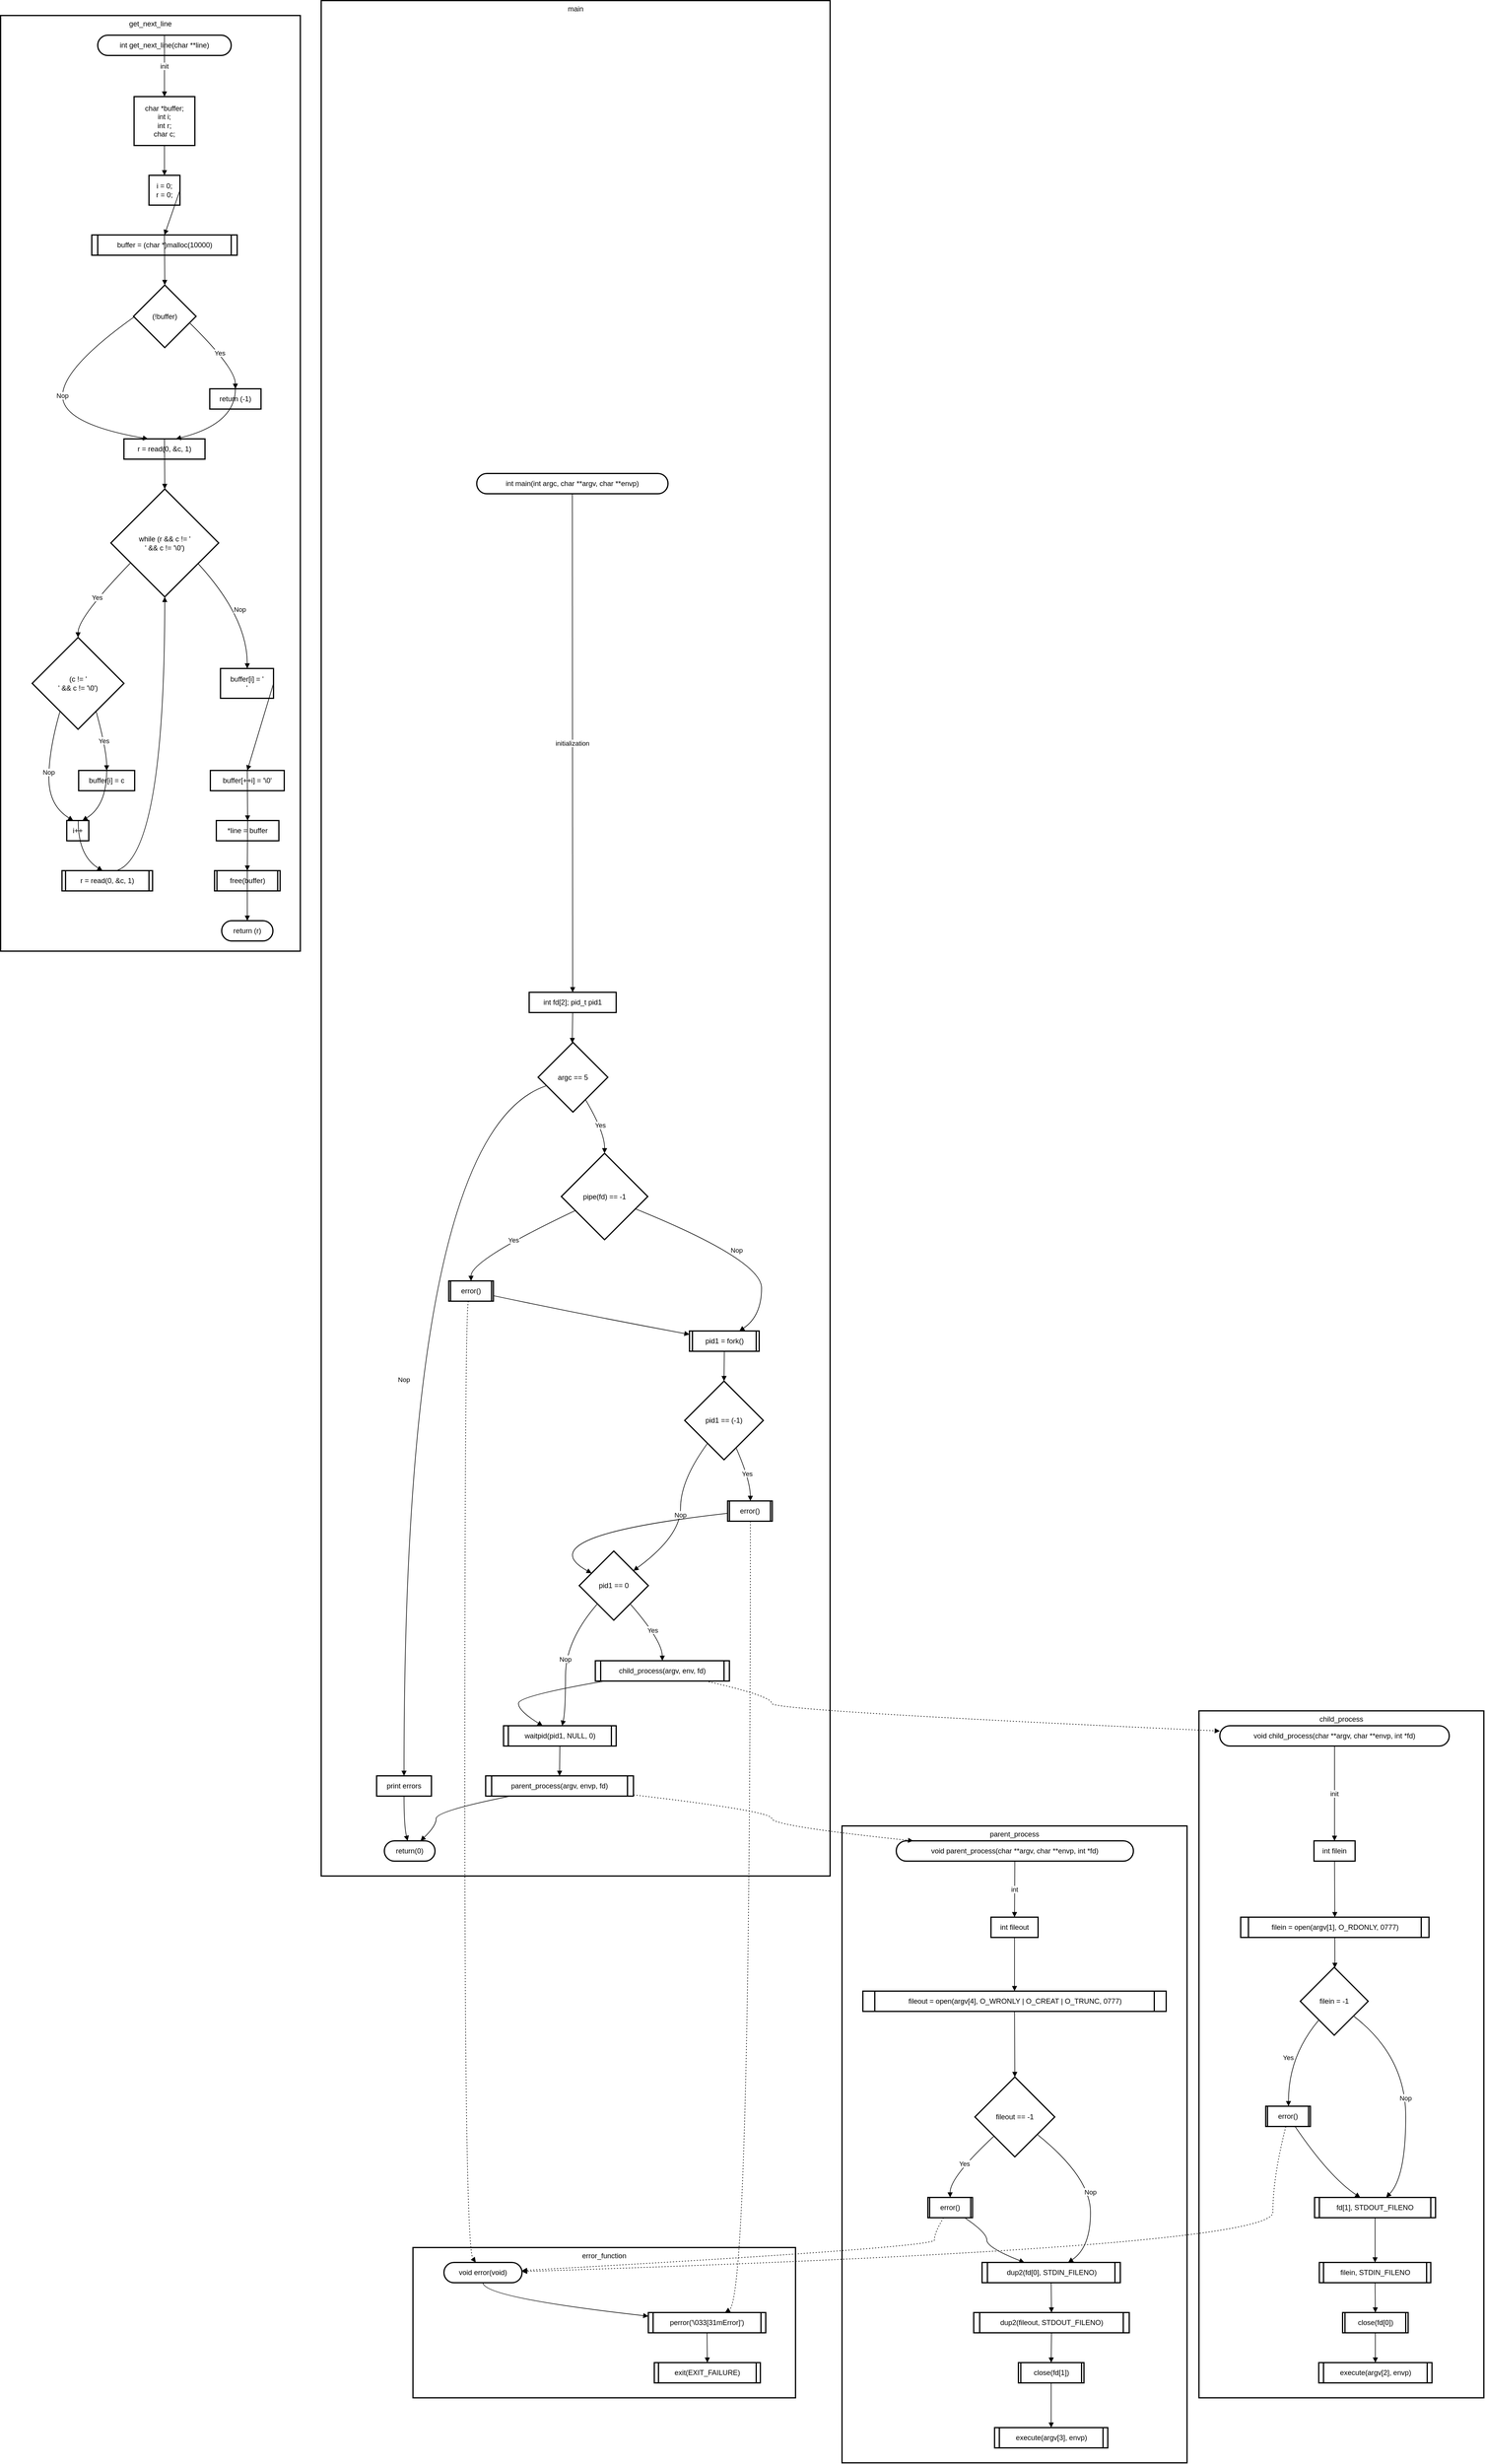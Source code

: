 <mxfile version="24.7.7">
  <diagram name="Page-1" id="MnnbJzC99VfVC-d_7Zjz">
    <mxGraphModel dx="1434" dy="821" grid="1" gridSize="10" guides="1" tooltips="1" connect="1" arrows="1" fold="1" page="1" pageScale="1" pageWidth="850" pageHeight="1100" math="0" shadow="0">
      <root>
        <mxCell id="0" />
        <mxCell id="1" parent="0" />
        <mxCell id="8s8A0t_gMjNDBj8MWsyB-1" value="get_next_line" style="whiteSpace=wrap;strokeWidth=2;verticalAlign=top;" vertex="1" parent="1">
          <mxGeometry x="20" y="45" width="503" height="1569" as="geometry" />
        </mxCell>
        <mxCell id="8s8A0t_gMjNDBj8MWsyB-2" value="int get_next_line(char **line)" style="rounded=1;whiteSpace=wrap;arcSize=50;strokeWidth=2;" vertex="1" parent="8s8A0t_gMjNDBj8MWsyB-1">
          <mxGeometry x="163" y="33" width="224" height="34" as="geometry" />
        </mxCell>
        <mxCell id="8s8A0t_gMjNDBj8MWsyB-3" value="char *buffer;&#xa;int&#x9;i;&#xa;int&#x9;r;&#xa;char c;" style="whiteSpace=wrap;strokeWidth=2;" vertex="1" parent="8s8A0t_gMjNDBj8MWsyB-1">
          <mxGeometry x="224" y="136" width="102" height="82" as="geometry" />
        </mxCell>
        <mxCell id="8s8A0t_gMjNDBj8MWsyB-4" value="i = 0;&#xa;r = 0;" style="whiteSpace=wrap;strokeWidth=2;" vertex="1" parent="8s8A0t_gMjNDBj8MWsyB-1">
          <mxGeometry x="249" y="268" width="52" height="50" as="geometry" />
        </mxCell>
        <mxCell id="8s8A0t_gMjNDBj8MWsyB-5" value="buffer = (char *)malloc(10000)" style="strokeWidth=2;shape=process;whiteSpace=wrap;size=0.04;" vertex="1" parent="8s8A0t_gMjNDBj8MWsyB-1">
          <mxGeometry x="153" y="368" width="244" height="34" as="geometry" />
        </mxCell>
        <mxCell id="8s8A0t_gMjNDBj8MWsyB-6" value="(!buffer)" style="rhombus;strokeWidth=2;whiteSpace=wrap;" vertex="1" parent="8s8A0t_gMjNDBj8MWsyB-1">
          <mxGeometry x="223" y="452" width="105" height="105" as="geometry" />
        </mxCell>
        <mxCell id="8s8A0t_gMjNDBj8MWsyB-7" value="return (-1)" style="whiteSpace=wrap;strokeWidth=2;" vertex="1" parent="8s8A0t_gMjNDBj8MWsyB-1">
          <mxGeometry x="351" y="626" width="86" height="34" as="geometry" />
        </mxCell>
        <mxCell id="8s8A0t_gMjNDBj8MWsyB-8" value="r = read(0, &amp;c, 1)" style="whiteSpace=wrap;strokeWidth=2;" vertex="1" parent="8s8A0t_gMjNDBj8MWsyB-1">
          <mxGeometry x="207" y="710" width="136" height="34" as="geometry" />
        </mxCell>
        <mxCell id="8s8A0t_gMjNDBj8MWsyB-9" value="while (r &amp;&amp; c != &#39;&#xa;&#39; &amp;&amp; c != &#39;\0&#39;)" style="rhombus;strokeWidth=2;whiteSpace=wrap;" vertex="1" parent="8s8A0t_gMjNDBj8MWsyB-1">
          <mxGeometry x="185" y="794" width="181" height="181" as="geometry" />
        </mxCell>
        <mxCell id="8s8A0t_gMjNDBj8MWsyB-10" value="(c != &#39;&#xa;&#39; &amp;&amp; c != &#39;\0&#39;)" style="rhombus;strokeWidth=2;whiteSpace=wrap;" vertex="1" parent="8s8A0t_gMjNDBj8MWsyB-1">
          <mxGeometry x="53" y="1043" width="154" height="154" as="geometry" />
        </mxCell>
        <mxCell id="8s8A0t_gMjNDBj8MWsyB-11" value="buffer[i] = c" style="whiteSpace=wrap;strokeWidth=2;" vertex="1" parent="8s8A0t_gMjNDBj8MWsyB-1">
          <mxGeometry x="131" y="1266" width="94" height="34" as="geometry" />
        </mxCell>
        <mxCell id="8s8A0t_gMjNDBj8MWsyB-12" value="i++" style="whiteSpace=wrap;strokeWidth=2;" vertex="1" parent="8s8A0t_gMjNDBj8MWsyB-1">
          <mxGeometry x="111" y="1350" width="37" height="34" as="geometry" />
        </mxCell>
        <mxCell id="8s8A0t_gMjNDBj8MWsyB-13" value="r = read(0, &amp;c, 1)" style="strokeWidth=2;shape=process;whiteSpace=wrap;size=0.04;" vertex="1" parent="8s8A0t_gMjNDBj8MWsyB-1">
          <mxGeometry x="103" y="1434" width="152" height="34" as="geometry" />
        </mxCell>
        <mxCell id="8s8A0t_gMjNDBj8MWsyB-14" value="buffer[i] = &#39;&#xa;&#39;" style="whiteSpace=wrap;strokeWidth=2;" vertex="1" parent="8s8A0t_gMjNDBj8MWsyB-1">
          <mxGeometry x="369" y="1095" width="89" height="50" as="geometry" />
        </mxCell>
        <mxCell id="8s8A0t_gMjNDBj8MWsyB-15" value="buffer[++i] = &#39;\0&#39;" style="whiteSpace=wrap;strokeWidth=2;" vertex="1" parent="8s8A0t_gMjNDBj8MWsyB-1">
          <mxGeometry x="352" y="1266" width="124" height="34" as="geometry" />
        </mxCell>
        <mxCell id="8s8A0t_gMjNDBj8MWsyB-16" value="*line = buffer" style="whiteSpace=wrap;strokeWidth=2;" vertex="1" parent="8s8A0t_gMjNDBj8MWsyB-1">
          <mxGeometry x="362" y="1350" width="105" height="34" as="geometry" />
        </mxCell>
        <mxCell id="8s8A0t_gMjNDBj8MWsyB-17" value="free(buffer)" style="strokeWidth=2;shape=process;whiteSpace=wrap;size=0.04;" vertex="1" parent="8s8A0t_gMjNDBj8MWsyB-1">
          <mxGeometry x="359" y="1434" width="110" height="34" as="geometry" />
        </mxCell>
        <mxCell id="8s8A0t_gMjNDBj8MWsyB-18" value="return (r)" style="rounded=1;whiteSpace=wrap;arcSize=50;strokeWidth=2;" vertex="1" parent="8s8A0t_gMjNDBj8MWsyB-1">
          <mxGeometry x="371" y="1518" width="86" height="34" as="geometry" />
        </mxCell>
        <mxCell id="8s8A0t_gMjNDBj8MWsyB-19" value="init" style="curved=1;startArrow=none;endArrow=block;exitX=0.5;exitY=0.26;entryX=0.5;entryY=-0.3;rounded=0;" edge="1" parent="8s8A0t_gMjNDBj8MWsyB-1" source="8s8A0t_gMjNDBj8MWsyB-2" target="8s8A0t_gMjNDBj8MWsyB-3">
          <mxGeometry relative="1" as="geometry">
            <Array as="points" />
          </mxGeometry>
        </mxCell>
        <mxCell id="8s8A0t_gMjNDBj8MWsyB-20" value="" style="curved=1;startArrow=none;endArrow=block;exitX=0.5;exitY=0.7;entryX=0.5;entryY=-0.5;rounded=0;" edge="1" parent="8s8A0t_gMjNDBj8MWsyB-1" source="8s8A0t_gMjNDBj8MWsyB-3" target="8s8A0t_gMjNDBj8MWsyB-4">
          <mxGeometry relative="1" as="geometry">
            <Array as="points" />
          </mxGeometry>
        </mxCell>
        <mxCell id="8s8A0t_gMjNDBj8MWsyB-21" value="" style="curved=1;startArrow=none;endArrow=block;exitX=0.5;exitY=0.5;entryX=0.5;entryY=-0.74;rounded=0;" edge="1" parent="8s8A0t_gMjNDBj8MWsyB-1" source="8s8A0t_gMjNDBj8MWsyB-4" target="8s8A0t_gMjNDBj8MWsyB-5">
          <mxGeometry relative="1" as="geometry">
            <Array as="points" />
          </mxGeometry>
        </mxCell>
        <mxCell id="8s8A0t_gMjNDBj8MWsyB-22" value="" style="curved=1;startArrow=none;endArrow=block;exitX=0.5;exitY=0.26;entryX=0.5;entryY=-0.24;rounded=0;" edge="1" parent="8s8A0t_gMjNDBj8MWsyB-1" source="8s8A0t_gMjNDBj8MWsyB-5" target="8s8A0t_gMjNDBj8MWsyB-6">
          <mxGeometry relative="1" as="geometry">
            <Array as="points" />
          </mxGeometry>
        </mxCell>
        <mxCell id="8s8A0t_gMjNDBj8MWsyB-23" value="Yes" style="curved=1;startArrow=none;endArrow=block;exitX=1;exitY=0.63;entryX=0.5;entryY=-0.74;rounded=0;" edge="1" parent="8s8A0t_gMjNDBj8MWsyB-1" source="8s8A0t_gMjNDBj8MWsyB-6" target="8s8A0t_gMjNDBj8MWsyB-7">
          <mxGeometry relative="1" as="geometry">
            <Array as="points">
              <mxPoint x="394" y="591" />
            </Array>
          </mxGeometry>
        </mxCell>
        <mxCell id="8s8A0t_gMjNDBj8MWsyB-24" value="Nop" style="curved=1;startArrow=none;endArrow=block;exitX=0;exitY=0.51;entryX=0;entryY=-0.73;rounded=0;" edge="1" parent="8s8A0t_gMjNDBj8MWsyB-1" source="8s8A0t_gMjNDBj8MWsyB-6" target="8s8A0t_gMjNDBj8MWsyB-8">
          <mxGeometry relative="1" as="geometry">
            <Array as="points">
              <mxPoint x="104" y="591" />
              <mxPoint x="104" y="685" />
            </Array>
          </mxGeometry>
        </mxCell>
        <mxCell id="8s8A0t_gMjNDBj8MWsyB-25" value="" style="curved=1;startArrow=none;endArrow=block;exitX=0.5;exitY=0.26;entryX=0.85;entryY=-0.74;rounded=0;" edge="1" parent="8s8A0t_gMjNDBj8MWsyB-1" source="8s8A0t_gMjNDBj8MWsyB-7" target="8s8A0t_gMjNDBj8MWsyB-8">
          <mxGeometry relative="1" as="geometry">
            <Array as="points">
              <mxPoint x="394" y="685" />
            </Array>
          </mxGeometry>
        </mxCell>
        <mxCell id="8s8A0t_gMjNDBj8MWsyB-26" value="" style="curved=1;startArrow=none;endArrow=block;exitX=0.5;exitY=0.26;entryX=0.5;entryY=-0.14;rounded=0;" edge="1" parent="8s8A0t_gMjNDBj8MWsyB-1" source="8s8A0t_gMjNDBj8MWsyB-8" target="8s8A0t_gMjNDBj8MWsyB-9">
          <mxGeometry relative="1" as="geometry">
            <Array as="points" />
          </mxGeometry>
        </mxCell>
        <mxCell id="8s8A0t_gMjNDBj8MWsyB-27" value="Yes" style="curved=1;startArrow=none;endArrow=block;exitX=0;exitY=0.79;entryX=0.5;entryY=-0.16;rounded=0;" edge="1" parent="8s8A0t_gMjNDBj8MWsyB-1" source="8s8A0t_gMjNDBj8MWsyB-9" target="8s8A0t_gMjNDBj8MWsyB-10">
          <mxGeometry relative="1" as="geometry">
            <Array as="points">
              <mxPoint x="130" y="1009" />
            </Array>
          </mxGeometry>
        </mxCell>
        <mxCell id="8s8A0t_gMjNDBj8MWsyB-28" value="Yes" style="curved=1;startArrow=none;endArrow=block;exitX=0.72;exitY=0.84;entryX=0.5;entryY=-0.73;rounded=0;" edge="1" parent="8s8A0t_gMjNDBj8MWsyB-1" source="8s8A0t_gMjNDBj8MWsyB-10" target="8s8A0t_gMjNDBj8MWsyB-11">
          <mxGeometry relative="1" as="geometry">
            <Array as="points">
              <mxPoint x="178" y="1232" />
            </Array>
          </mxGeometry>
        </mxCell>
        <mxCell id="8s8A0t_gMjNDBj8MWsyB-29" value="Nop" style="curved=1;startArrow=none;endArrow=block;exitX=0.28;exitY=0.84;entryX=0;entryY=-0.71;rounded=0;" edge="1" parent="8s8A0t_gMjNDBj8MWsyB-1" source="8s8A0t_gMjNDBj8MWsyB-10" target="8s8A0t_gMjNDBj8MWsyB-12">
          <mxGeometry relative="1" as="geometry">
            <Array as="points">
              <mxPoint x="81" y="1232" />
              <mxPoint x="81" y="1325" />
            </Array>
          </mxGeometry>
        </mxCell>
        <mxCell id="8s8A0t_gMjNDBj8MWsyB-30" value="" style="curved=1;startArrow=none;endArrow=block;exitX=0.5;exitY=0.27;entryX=1.01;entryY=-0.71;rounded=0;" edge="1" parent="8s8A0t_gMjNDBj8MWsyB-1" source="8s8A0t_gMjNDBj8MWsyB-11" target="8s8A0t_gMjNDBj8MWsyB-12">
          <mxGeometry relative="1" as="geometry">
            <Array as="points">
              <mxPoint x="178" y="1325" />
            </Array>
          </mxGeometry>
        </mxCell>
        <mxCell id="8s8A0t_gMjNDBj8MWsyB-31" value="" style="curved=1;startArrow=none;endArrow=block;exitX=0.51;exitY=0.27;entryX=0.37;entryY=-0.73;rounded=0;" edge="1" parent="8s8A0t_gMjNDBj8MWsyB-1" source="8s8A0t_gMjNDBj8MWsyB-12" target="8s8A0t_gMjNDBj8MWsyB-13">
          <mxGeometry relative="1" as="geometry">
            <Array as="points">
              <mxPoint x="130" y="1409" />
            </Array>
          </mxGeometry>
        </mxCell>
        <mxCell id="8s8A0t_gMjNDBj8MWsyB-32" value="" style="curved=1;startArrow=none;endArrow=block;exitX=0.75;exitY=-0.73;entryX=0.5;entryY=0.86;rounded=0;" edge="1" parent="8s8A0t_gMjNDBj8MWsyB-1" source="8s8A0t_gMjNDBj8MWsyB-13" target="8s8A0t_gMjNDBj8MWsyB-9">
          <mxGeometry relative="1" as="geometry">
            <Array as="points">
              <mxPoint x="275" y="1409" />
            </Array>
          </mxGeometry>
        </mxCell>
        <mxCell id="8s8A0t_gMjNDBj8MWsyB-33" value="Nop" style="curved=1;startArrow=none;endArrow=block;exitX=1;exitY=0.81;entryX=0.51;entryY=-0.5;rounded=0;" edge="1" parent="8s8A0t_gMjNDBj8MWsyB-1" source="8s8A0t_gMjNDBj8MWsyB-9" target="8s8A0t_gMjNDBj8MWsyB-14">
          <mxGeometry relative="1" as="geometry">
            <Array as="points">
              <mxPoint x="414" y="1009" />
            </Array>
          </mxGeometry>
        </mxCell>
        <mxCell id="8s8A0t_gMjNDBj8MWsyB-34" value="" style="curved=1;startArrow=none;endArrow=block;exitX=0.51;exitY=0.5;entryX=0.5;entryY=-0.73;rounded=0;" edge="1" parent="8s8A0t_gMjNDBj8MWsyB-1" source="8s8A0t_gMjNDBj8MWsyB-14" target="8s8A0t_gMjNDBj8MWsyB-15">
          <mxGeometry relative="1" as="geometry">
            <Array as="points" />
          </mxGeometry>
        </mxCell>
        <mxCell id="8s8A0t_gMjNDBj8MWsyB-35" value="" style="curved=1;startArrow=none;endArrow=block;exitX=0.5;exitY=0.27;entryX=0.5;entryY=-0.73;rounded=0;" edge="1" parent="8s8A0t_gMjNDBj8MWsyB-1" source="8s8A0t_gMjNDBj8MWsyB-15" target="8s8A0t_gMjNDBj8MWsyB-16">
          <mxGeometry relative="1" as="geometry">
            <Array as="points" />
          </mxGeometry>
        </mxCell>
        <mxCell id="8s8A0t_gMjNDBj8MWsyB-36" value="" style="curved=1;startArrow=none;endArrow=block;exitX=0.5;exitY=0.27;entryX=0.5;entryY=-0.73;rounded=0;" edge="1" parent="8s8A0t_gMjNDBj8MWsyB-1" source="8s8A0t_gMjNDBj8MWsyB-16" target="8s8A0t_gMjNDBj8MWsyB-17">
          <mxGeometry relative="1" as="geometry">
            <Array as="points" />
          </mxGeometry>
        </mxCell>
        <mxCell id="8s8A0t_gMjNDBj8MWsyB-37" value="" style="curved=1;startArrow=none;endArrow=block;exitX=0.5;exitY=0.27;entryX=0.5;entryY=-0.73;rounded=0;" edge="1" parent="8s8A0t_gMjNDBj8MWsyB-1" source="8s8A0t_gMjNDBj8MWsyB-17" target="8s8A0t_gMjNDBj8MWsyB-18">
          <mxGeometry relative="1" as="geometry">
            <Array as="points" />
          </mxGeometry>
        </mxCell>
        <mxCell id="8s8A0t_gMjNDBj8MWsyB-38" value="error_function" style="whiteSpace=wrap;strokeWidth=2;verticalAlign=top;" vertex="1" parent="1">
          <mxGeometry x="712" y="3788" width="642" height="252" as="geometry" />
        </mxCell>
        <mxCell id="8s8A0t_gMjNDBj8MWsyB-39" value="perror(&#39;\033[31mError]&#39;)" style="strokeWidth=2;shape=process;whiteSpace=wrap;size=0.04;" vertex="1" parent="1">
          <mxGeometry x="1107" y="3897" width="197" height="34" as="geometry" />
        </mxCell>
        <mxCell id="8s8A0t_gMjNDBj8MWsyB-40" value="void error(void)" style="rounded=1;whiteSpace=wrap;arcSize=50;strokeWidth=2;" vertex="1" parent="1">
          <mxGeometry x="764" y="3813" width="131" height="34" as="geometry" />
        </mxCell>
        <mxCell id="8s8A0t_gMjNDBj8MWsyB-41" value="exit(EXIT_FAILURE)" style="strokeWidth=2;shape=process;whiteSpace=wrap;size=0.04;" vertex="1" parent="1">
          <mxGeometry x="1117" y="3981" width="178" height="34" as="geometry" />
        </mxCell>
        <mxCell id="8s8A0t_gMjNDBj8MWsyB-42" value="parent_process" style="whiteSpace=wrap;strokeWidth=2;verticalAlign=top;" vertex="1" parent="1">
          <mxGeometry x="1432" y="3081" width="579" height="1068" as="geometry" />
        </mxCell>
        <mxCell id="8s8A0t_gMjNDBj8MWsyB-43" value="void parent_process(char **argv, char **envp, int *fd)" style="rounded=1;whiteSpace=wrap;arcSize=50;strokeWidth=2;" vertex="1" parent="1">
          <mxGeometry x="1523" y="3106" width="398" height="34" as="geometry" />
        </mxCell>
        <mxCell id="8s8A0t_gMjNDBj8MWsyB-44" value="int fileout" style="whiteSpace=wrap;strokeWidth=2;" vertex="1" parent="1">
          <mxGeometry x="1682" y="3234" width="79" height="34" as="geometry" />
        </mxCell>
        <mxCell id="8s8A0t_gMjNDBj8MWsyB-45" value="fileout = open(argv[4], O_WRONLY | O_CREAT | O_TRUNC, 0777)" style="strokeWidth=2;shape=process;whiteSpace=wrap;size=0.04;" vertex="1" parent="1">
          <mxGeometry x="1467" y="3358" width="509" height="34" as="geometry" />
        </mxCell>
        <mxCell id="8s8A0t_gMjNDBj8MWsyB-46" value="fileout == -1" style="rhombus;strokeWidth=2;whiteSpace=wrap;" vertex="1" parent="1">
          <mxGeometry x="1655" y="3502" width="134" height="134" as="geometry" />
        </mxCell>
        <mxCell id="8s8A0t_gMjNDBj8MWsyB-47" value="error()" style="strokeWidth=2;shape=process;whiteSpace=wrap;size=0.04;" vertex="1" parent="1">
          <mxGeometry x="1576" y="3704" width="75" height="34" as="geometry" />
        </mxCell>
        <mxCell id="8s8A0t_gMjNDBj8MWsyB-48" value="dup2(fd[0], STDIN_FILENO)" style="strokeWidth=2;shape=process;whiteSpace=wrap;size=0.04;" vertex="1" parent="1">
          <mxGeometry x="1667" y="3813" width="232" height="34" as="geometry" />
        </mxCell>
        <mxCell id="8s8A0t_gMjNDBj8MWsyB-49" value="dup2(fileout, STDOUT_FILENO)" style="strokeWidth=2;shape=process;whiteSpace=wrap;size=0.04;" vertex="1" parent="1">
          <mxGeometry x="1653" y="3897" width="261" height="34" as="geometry" />
        </mxCell>
        <mxCell id="8s8A0t_gMjNDBj8MWsyB-50" value="close(fd[1])" style="strokeWidth=2;shape=process;whiteSpace=wrap;size=0.04;" vertex="1" parent="1">
          <mxGeometry x="1728" y="3981" width="110" height="34" as="geometry" />
        </mxCell>
        <mxCell id="8s8A0t_gMjNDBj8MWsyB-51" value="execute(argv[3], envp)" style="strokeWidth=2;shape=process;whiteSpace=wrap;size=0.04;" vertex="1" parent="1">
          <mxGeometry x="1688" y="4090" width="190" height="34" as="geometry" />
        </mxCell>
        <mxCell id="8s8A0t_gMjNDBj8MWsyB-52" value="child_process" style="whiteSpace=wrap;strokeWidth=2;verticalAlign=top;" vertex="1" parent="1">
          <mxGeometry x="2031" y="2888" width="478" height="1152" as="geometry" />
        </mxCell>
        <mxCell id="8s8A0t_gMjNDBj8MWsyB-53" value="int filein" style="whiteSpace=wrap;strokeWidth=2;" vertex="1" parent="1">
          <mxGeometry x="2224" y="3106" width="69" height="34" as="geometry" />
        </mxCell>
        <mxCell id="8s8A0t_gMjNDBj8MWsyB-54" value="void child_process(char **argv, char **envp, int *fd)" style="rounded=1;whiteSpace=wrap;arcSize=50;strokeWidth=2;" vertex="1" parent="1">
          <mxGeometry x="2066" y="2913" width="385" height="34" as="geometry" />
        </mxCell>
        <mxCell id="8s8A0t_gMjNDBj8MWsyB-55" value="filein = open(argv[1], O_RDONLY, 0777)" style="strokeWidth=2;shape=process;whiteSpace=wrap;size=0.04;" vertex="1" parent="1">
          <mxGeometry x="2101" y="3234" width="316" height="34" as="geometry" />
        </mxCell>
        <mxCell id="8s8A0t_gMjNDBj8MWsyB-56" value="filein = -1" style="rhombus;strokeWidth=2;whiteSpace=wrap;" vertex="1" parent="1">
          <mxGeometry x="2201" y="3318" width="114" height="114" as="geometry" />
        </mxCell>
        <mxCell id="8s8A0t_gMjNDBj8MWsyB-57" value="error()" style="strokeWidth=2;shape=process;whiteSpace=wrap;size=0.04;" vertex="1" parent="1">
          <mxGeometry x="2143" y="3551" width="75" height="34" as="geometry" />
        </mxCell>
        <mxCell id="8s8A0t_gMjNDBj8MWsyB-58" value="fd[1], STDOUT_FILENO" style="strokeWidth=2;shape=process;whiteSpace=wrap;size=0.04;" vertex="1" parent="1">
          <mxGeometry x="2225" y="3704" width="203" height="34" as="geometry" />
        </mxCell>
        <mxCell id="8s8A0t_gMjNDBj8MWsyB-59" value="filein, STDIN_FILENO" style="strokeWidth=2;shape=process;whiteSpace=wrap;size=0.04;" vertex="1" parent="1">
          <mxGeometry x="2233" y="3813" width="187" height="34" as="geometry" />
        </mxCell>
        <mxCell id="8s8A0t_gMjNDBj8MWsyB-60" value="close(fd[0])" style="strokeWidth=2;shape=process;whiteSpace=wrap;size=0.04;" vertex="1" parent="1">
          <mxGeometry x="2272" y="3897" width="110" height="34" as="geometry" />
        </mxCell>
        <mxCell id="8s8A0t_gMjNDBj8MWsyB-61" value="execute(argv[2], envp)" style="strokeWidth=2;shape=process;whiteSpace=wrap;size=0.04;" vertex="1" parent="1">
          <mxGeometry x="2232" y="3981" width="190" height="34" as="geometry" />
        </mxCell>
        <mxCell id="8s8A0t_gMjNDBj8MWsyB-62" value="main" style="whiteSpace=wrap;strokeWidth=2;verticalAlign=top;" vertex="1" parent="1">
          <mxGeometry x="558" y="20" width="854" height="3145" as="geometry" />
        </mxCell>
        <mxCell id="8s8A0t_gMjNDBj8MWsyB-63" value="int fd[2]; pid_t pid1" style="whiteSpace=wrap;strokeWidth=2;" vertex="1" parent="1">
          <mxGeometry x="907" y="1683" width="146" height="34" as="geometry" />
        </mxCell>
        <mxCell id="8s8A0t_gMjNDBj8MWsyB-64" value="int main(int argc, char **argv, char **envp)" style="rounded=1;whiteSpace=wrap;arcSize=50;strokeWidth=2;" vertex="1" parent="1">
          <mxGeometry x="819" y="813" width="321" height="34" as="geometry" />
        </mxCell>
        <mxCell id="8s8A0t_gMjNDBj8MWsyB-65" value="argc == 5" style="rhombus;strokeWidth=2;whiteSpace=wrap;" vertex="1" parent="1">
          <mxGeometry x="922" y="1767" width="117" height="117" as="geometry" />
        </mxCell>
        <mxCell id="8s8A0t_gMjNDBj8MWsyB-66" value="pipe(fd) == -1" style="rhombus;strokeWidth=2;whiteSpace=wrap;" vertex="1" parent="1">
          <mxGeometry x="961" y="1953" width="145" height="145" as="geometry" />
        </mxCell>
        <mxCell id="8s8A0t_gMjNDBj8MWsyB-67" value="print errors" style="whiteSpace=wrap;strokeWidth=2;" vertex="1" parent="1">
          <mxGeometry x="651" y="2997" width="92" height="34" as="geometry" />
        </mxCell>
        <mxCell id="8s8A0t_gMjNDBj8MWsyB-68" value="error()" style="strokeWidth=2;shape=process;whiteSpace=wrap;size=0.04;" vertex="1" parent="1">
          <mxGeometry x="772" y="2167" width="75" height="34" as="geometry" />
        </mxCell>
        <mxCell id="8s8A0t_gMjNDBj8MWsyB-69" value="pid1 = fork()" style="strokeWidth=2;shape=process;whiteSpace=wrap;size=0.04;" vertex="1" parent="1">
          <mxGeometry x="1176" y="2251" width="117" height="34" as="geometry" />
        </mxCell>
        <mxCell id="8s8A0t_gMjNDBj8MWsyB-70" value="pid1 == (-1)" style="rhombus;strokeWidth=2;whiteSpace=wrap;" vertex="1" parent="1">
          <mxGeometry x="1168" y="2335" width="132" height="132" as="geometry" />
        </mxCell>
        <mxCell id="8s8A0t_gMjNDBj8MWsyB-71" value="error()" style="strokeWidth=2;shape=process;whiteSpace=wrap;size=0.04;" vertex="1" parent="1">
          <mxGeometry x="1240" y="2536" width="75" height="34" as="geometry" />
        </mxCell>
        <mxCell id="8s8A0t_gMjNDBj8MWsyB-72" value="pid1 == 0" style="rhombus;strokeWidth=2;whiteSpace=wrap;" vertex="1" parent="1">
          <mxGeometry x="991" y="2620" width="116" height="116" as="geometry" />
        </mxCell>
        <mxCell id="8s8A0t_gMjNDBj8MWsyB-73" value="child_process(argv, env, fd)" style="strokeWidth=2;shape=process;whiteSpace=wrap;size=0.04;" vertex="1" parent="1">
          <mxGeometry x="1018" y="2804" width="225" height="34" as="geometry" />
        </mxCell>
        <mxCell id="8s8A0t_gMjNDBj8MWsyB-74" value="waitpid(pid1, NULL, 0)" style="strokeWidth=2;shape=process;whiteSpace=wrap;size=0.04;" vertex="1" parent="1">
          <mxGeometry x="864" y="2913" width="189" height="34" as="geometry" />
        </mxCell>
        <mxCell id="8s8A0t_gMjNDBj8MWsyB-75" value="parent_process(argv, envp, fd)" style="strokeWidth=2;shape=process;whiteSpace=wrap;size=0.04;" vertex="1" parent="1">
          <mxGeometry x="834" y="2997" width="248" height="34" as="geometry" />
        </mxCell>
        <mxCell id="8s8A0t_gMjNDBj8MWsyB-76" value="return(0)" style="rounded=1;whiteSpace=wrap;arcSize=50;strokeWidth=2;" vertex="1" parent="1">
          <mxGeometry x="664" y="3106" width="85" height="34" as="geometry" />
        </mxCell>
        <mxCell id="8s8A0t_gMjNDBj8MWsyB-77" value="" style="curved=1;dashed=1;dashPattern=2 3;startArrow=none;endArrow=block;exitX=0.83;exitY=1.01;entryX=0;entryY=0.26;rounded=0;" edge="1" parent="1" source="8s8A0t_gMjNDBj8MWsyB-73" target="8s8A0t_gMjNDBj8MWsyB-54">
          <mxGeometry relative="1" as="geometry">
            <Array as="points">
              <mxPoint x="1314" y="2863" />
              <mxPoint x="1314" y="2888" />
            </Array>
          </mxGeometry>
        </mxCell>
        <mxCell id="8s8A0t_gMjNDBj8MWsyB-78" value="" style="curved=1;dashed=1;dashPattern=2 3;startArrow=none;endArrow=block;exitX=1;exitY=0.94;entryX=0.08;entryY=0.01;rounded=0;" edge="1" parent="1" source="8s8A0t_gMjNDBj8MWsyB-75" target="8s8A0t_gMjNDBj8MWsyB-43">
          <mxGeometry relative="1" as="geometry">
            <Array as="points">
              <mxPoint x="1314" y="3056" />
              <mxPoint x="1314" y="3081" />
            </Array>
          </mxGeometry>
        </mxCell>
        <mxCell id="8s8A0t_gMjNDBj8MWsyB-79" value="" style="curved=1;dashed=1;dashPattern=2 3;startArrow=none;endArrow=block;exitX=0.44;exitY=0.99;entryX=0.41;entryY=0.01;rounded=0;" edge="1" parent="1" source="8s8A0t_gMjNDBj8MWsyB-68" target="8s8A0t_gMjNDBj8MWsyB-40">
          <mxGeometry relative="1" as="geometry">
            <Array as="points">
              <mxPoint x="799" y="2226" />
              <mxPoint x="799" y="3788" />
            </Array>
          </mxGeometry>
        </mxCell>
        <mxCell id="8s8A0t_gMjNDBj8MWsyB-80" value="" style="curved=1;dashed=1;dashPattern=2 3;startArrow=none;endArrow=block;exitX=0.51;exitY=0.99;entryX=0.65;entryY=0.01;rounded=0;" edge="1" parent="1" source="8s8A0t_gMjNDBj8MWsyB-71" target="8s8A0t_gMjNDBj8MWsyB-39">
          <mxGeometry relative="1" as="geometry">
            <Array as="points">
              <mxPoint x="1278" y="3872" />
            </Array>
          </mxGeometry>
        </mxCell>
        <mxCell id="8s8A0t_gMjNDBj8MWsyB-81" value="" style="curved=1;dashed=1;dashPattern=2 3;startArrow=none;endArrow=block;exitX=0.45;exitY=1.01;entryX=1;entryY=0.45;rounded=0;" edge="1" parent="1" source="8s8A0t_gMjNDBj8MWsyB-57" target="8s8A0t_gMjNDBj8MWsyB-40">
          <mxGeometry relative="1" as="geometry">
            <Array as="points">
              <mxPoint x="2155" y="3670" />
              <mxPoint x="2155" y="3788" />
            </Array>
          </mxGeometry>
        </mxCell>
        <mxCell id="8s8A0t_gMjNDBj8MWsyB-82" value="" style="curved=1;dashed=1;dashPattern=2 3;startArrow=none;endArrow=block;exitX=0.35;exitY=1.01;entryX=1;entryY=0.4;rounded=0;" edge="1" parent="1" source="8s8A0t_gMjNDBj8MWsyB-47" target="8s8A0t_gMjNDBj8MWsyB-40">
          <mxGeometry relative="1" as="geometry">
            <Array as="points">
              <mxPoint x="1587" y="3763" />
              <mxPoint x="1587" y="3788" />
            </Array>
          </mxGeometry>
        </mxCell>
        <mxCell id="8s8A0t_gMjNDBj8MWsyB-83" value="initialization" style="curved=1;startArrow=none;endArrow=block;exitX=0.5;exitY=0.99;entryX=0.5;entryY=0;rounded=0;" edge="1" parent="1" source="8s8A0t_gMjNDBj8MWsyB-64" target="8s8A0t_gMjNDBj8MWsyB-63">
          <mxGeometry relative="1" as="geometry">
            <Array as="points" />
          </mxGeometry>
        </mxCell>
        <mxCell id="8s8A0t_gMjNDBj8MWsyB-84" value="" style="curved=1;startArrow=none;endArrow=block;exitX=0.5;exitY=1;entryX=0.49;entryY=0;rounded=0;" edge="1" parent="1" source="8s8A0t_gMjNDBj8MWsyB-63" target="8s8A0t_gMjNDBj8MWsyB-65">
          <mxGeometry relative="1" as="geometry">
            <Array as="points" />
          </mxGeometry>
        </mxCell>
        <mxCell id="8s8A0t_gMjNDBj8MWsyB-85" value="Yes" style="curved=1;startArrow=none;endArrow=block;exitX=0.78;exitY=1;entryX=0.5;entryY=0;rounded=0;" edge="1" parent="1" source="8s8A0t_gMjNDBj8MWsyB-65" target="8s8A0t_gMjNDBj8MWsyB-66">
          <mxGeometry relative="1" as="geometry">
            <Array as="points">
              <mxPoint x="1034" y="1918" />
            </Array>
          </mxGeometry>
        </mxCell>
        <mxCell id="8s8A0t_gMjNDBj8MWsyB-86" value="Nop" style="curved=1;startArrow=none;endArrow=block;exitX=0;exitY=0.66;entryX=0.5;entryY=0.01;rounded=0;" edge="1" parent="1" source="8s8A0t_gMjNDBj8MWsyB-65" target="8s8A0t_gMjNDBj8MWsyB-67">
          <mxGeometry relative="1" as="geometry">
            <Array as="points">
              <mxPoint x="697" y="1918" />
            </Array>
          </mxGeometry>
        </mxCell>
        <mxCell id="8s8A0t_gMjNDBj8MWsyB-87" value="Yes" style="curved=1;startArrow=none;endArrow=block;exitX=0;exitY=0.74;entryX=0.5;entryY=-0.01;rounded=0;" edge="1" parent="1" source="8s8A0t_gMjNDBj8MWsyB-66" target="8s8A0t_gMjNDBj8MWsyB-68">
          <mxGeometry relative="1" as="geometry">
            <Array as="points">
              <mxPoint x="809" y="2132" />
            </Array>
          </mxGeometry>
        </mxCell>
        <mxCell id="8s8A0t_gMjNDBj8MWsyB-88" value="Nop" style="curved=1;startArrow=none;endArrow=block;exitX=1;exitY=0.7;entryX=0.72;entryY=-0.01;rounded=0;" edge="1" parent="1" source="8s8A0t_gMjNDBj8MWsyB-66" target="8s8A0t_gMjNDBj8MWsyB-69">
          <mxGeometry relative="1" as="geometry">
            <Array as="points">
              <mxPoint x="1297" y="2132" />
              <mxPoint x="1297" y="2226" />
            </Array>
          </mxGeometry>
        </mxCell>
        <mxCell id="8s8A0t_gMjNDBj8MWsyB-89" value="" style="curved=1;startArrow=none;endArrow=block;exitX=1;exitY=0.73;entryX=0;entryY=0.17;rounded=0;" edge="1" parent="1" source="8s8A0t_gMjNDBj8MWsyB-68" target="8s8A0t_gMjNDBj8MWsyB-69">
          <mxGeometry relative="1" as="geometry">
            <Array as="points">
              <mxPoint x="1010" y="2226" />
            </Array>
          </mxGeometry>
        </mxCell>
        <mxCell id="8s8A0t_gMjNDBj8MWsyB-90" value="" style="curved=1;startArrow=none;endArrow=block;exitX=0.5;exitY=0.99;entryX=0.5;entryY=0;rounded=0;" edge="1" parent="1" source="8s8A0t_gMjNDBj8MWsyB-69" target="8s8A0t_gMjNDBj8MWsyB-70">
          <mxGeometry relative="1" as="geometry">
            <Array as="points" />
          </mxGeometry>
        </mxCell>
        <mxCell id="8s8A0t_gMjNDBj8MWsyB-91" value="Yes" style="curved=1;startArrow=none;endArrow=block;exitX=0.72;exitY=1;entryX=0.51;entryY=-0.01;rounded=0;" edge="1" parent="1" source="8s8A0t_gMjNDBj8MWsyB-70" target="8s8A0t_gMjNDBj8MWsyB-71">
          <mxGeometry relative="1" as="geometry">
            <Array as="points">
              <mxPoint x="1278" y="2501" />
            </Array>
          </mxGeometry>
        </mxCell>
        <mxCell id="8s8A0t_gMjNDBj8MWsyB-92" value="Nop" style="curved=1;startArrow=none;endArrow=block;exitX=0.14;exitY=1;entryX=1;entryY=0.12;rounded=0;" edge="1" parent="1" source="8s8A0t_gMjNDBj8MWsyB-70" target="8s8A0t_gMjNDBj8MWsyB-72">
          <mxGeometry relative="1" as="geometry">
            <Array as="points">
              <mxPoint x="1161" y="2501" />
              <mxPoint x="1161" y="2595" />
            </Array>
          </mxGeometry>
        </mxCell>
        <mxCell id="8s8A0t_gMjNDBj8MWsyB-93" value="" style="curved=1;startArrow=none;endArrow=block;exitX=0;exitY=0.61;entryX=0;entryY=0.22;rounded=0;" edge="1" parent="1" source="8s8A0t_gMjNDBj8MWsyB-71" target="8s8A0t_gMjNDBj8MWsyB-72">
          <mxGeometry relative="1" as="geometry">
            <Array as="points">
              <mxPoint x="899" y="2595" />
            </Array>
          </mxGeometry>
        </mxCell>
        <mxCell id="8s8A0t_gMjNDBj8MWsyB-94" value="Yes" style="curved=1;startArrow=none;endArrow=block;exitX=0.94;exitY=0.99;entryX=0.5;entryY=0.01;rounded=0;" edge="1" parent="1" source="8s8A0t_gMjNDBj8MWsyB-72" target="8s8A0t_gMjNDBj8MWsyB-73">
          <mxGeometry relative="1" as="geometry">
            <Array as="points">
              <mxPoint x="1130" y="2770" />
            </Array>
          </mxGeometry>
        </mxCell>
        <mxCell id="8s8A0t_gMjNDBj8MWsyB-95" value="Nop" style="curved=1;startArrow=none;endArrow=block;exitX=0.06;exitY=0.99;entryX=0.52;entryY=0.01;rounded=0;" edge="1" parent="1" source="8s8A0t_gMjNDBj8MWsyB-72" target="8s8A0t_gMjNDBj8MWsyB-74">
          <mxGeometry relative="1" as="geometry">
            <Array as="points">
              <mxPoint x="968" y="2770" />
              <mxPoint x="968" y="2888" />
            </Array>
          </mxGeometry>
        </mxCell>
        <mxCell id="8s8A0t_gMjNDBj8MWsyB-96" value="" style="curved=1;startArrow=none;endArrow=block;exitX=0.06;exitY=1.01;entryX=0.35;entryY=0.01;rounded=0;" edge="1" parent="1" source="8s8A0t_gMjNDBj8MWsyB-73" target="8s8A0t_gMjNDBj8MWsyB-74">
          <mxGeometry relative="1" as="geometry">
            <Array as="points">
              <mxPoint x="889" y="2863" />
              <mxPoint x="889" y="2888" />
            </Array>
          </mxGeometry>
        </mxCell>
        <mxCell id="8s8A0t_gMjNDBj8MWsyB-97" value="" style="curved=1;startArrow=none;endArrow=block;exitX=0.5;exitY=1.01;entryX=0.5;entryY=0.01;rounded=0;" edge="1" parent="1" source="8s8A0t_gMjNDBj8MWsyB-74" target="8s8A0t_gMjNDBj8MWsyB-75">
          <mxGeometry relative="1" as="geometry">
            <Array as="points" />
          </mxGeometry>
        </mxCell>
        <mxCell id="8s8A0t_gMjNDBj8MWsyB-98" value="" style="curved=1;startArrow=none;endArrow=block;exitX=0.16;exitY=1.01;entryX=0.71;entryY=0.01;rounded=0;" edge="1" parent="1" source="8s8A0t_gMjNDBj8MWsyB-75" target="8s8A0t_gMjNDBj8MWsyB-76">
          <mxGeometry relative="1" as="geometry">
            <Array as="points">
              <mxPoint x="751" y="3056" />
              <mxPoint x="751" y="3081" />
            </Array>
          </mxGeometry>
        </mxCell>
        <mxCell id="8s8A0t_gMjNDBj8MWsyB-99" value="" style="curved=1;startArrow=none;endArrow=block;exitX=0.5;exitY=1.01;entryX=0.46;entryY=0.01;rounded=0;" edge="1" parent="1" source="8s8A0t_gMjNDBj8MWsyB-67" target="8s8A0t_gMjNDBj8MWsyB-76">
          <mxGeometry relative="1" as="geometry">
            <Array as="points">
              <mxPoint x="697" y="3081" />
            </Array>
          </mxGeometry>
        </mxCell>
        <mxCell id="8s8A0t_gMjNDBj8MWsyB-100" value="init" style="curved=1;startArrow=none;endArrow=block;exitX=0.5;exitY=1.01;entryX=0.5;entryY=0.01;rounded=0;" edge="1" parent="1" source="8s8A0t_gMjNDBj8MWsyB-54" target="8s8A0t_gMjNDBj8MWsyB-53">
          <mxGeometry relative="1" as="geometry">
            <Array as="points" />
          </mxGeometry>
        </mxCell>
        <mxCell id="8s8A0t_gMjNDBj8MWsyB-101" value="" style="curved=1;startArrow=none;endArrow=block;exitX=0.5;exitY=1.01;entryX=0.5;entryY=0.01;rounded=0;" edge="1" parent="1" source="8s8A0t_gMjNDBj8MWsyB-53" target="8s8A0t_gMjNDBj8MWsyB-55">
          <mxGeometry relative="1" as="geometry">
            <Array as="points" />
          </mxGeometry>
        </mxCell>
        <mxCell id="8s8A0t_gMjNDBj8MWsyB-102" value="" style="curved=1;startArrow=none;endArrow=block;exitX=0.5;exitY=1.01;entryX=0.51;entryY=0;rounded=0;" edge="1" parent="1" source="8s8A0t_gMjNDBj8MWsyB-55" target="8s8A0t_gMjNDBj8MWsyB-56">
          <mxGeometry relative="1" as="geometry">
            <Array as="points" />
          </mxGeometry>
        </mxCell>
        <mxCell id="8s8A0t_gMjNDBj8MWsyB-103" value="Yes" style="curved=1;startArrow=none;endArrow=block;exitX=0.08;exitY=1.01;entryX=0.51;entryY=0.01;rounded=0;" edge="1" parent="1" source="8s8A0t_gMjNDBj8MWsyB-56" target="8s8A0t_gMjNDBj8MWsyB-57">
          <mxGeometry relative="1" as="geometry">
            <Array as="points">
              <mxPoint x="2181" y="3467" />
            </Array>
          </mxGeometry>
        </mxCell>
        <mxCell id="8s8A0t_gMjNDBj8MWsyB-104" value="Nop" style="curved=1;startArrow=none;endArrow=block;exitX=1.01;exitY=0.89;entryX=0.59;entryY=0.01;rounded=0;" edge="1" parent="1" source="8s8A0t_gMjNDBj8MWsyB-56" target="8s8A0t_gMjNDBj8MWsyB-58">
          <mxGeometry relative="1" as="geometry">
            <Array as="points">
              <mxPoint x="2378" y="3467" />
              <mxPoint x="2378" y="3670" />
            </Array>
          </mxGeometry>
        </mxCell>
        <mxCell id="8s8A0t_gMjNDBj8MWsyB-105" value="" style="curved=1;startArrow=none;endArrow=block;exitX=0.5;exitY=1.01;entryX=0.5;entryY=0.01;rounded=0;" edge="1" parent="1" source="8s8A0t_gMjNDBj8MWsyB-58" target="8s8A0t_gMjNDBj8MWsyB-59">
          <mxGeometry relative="1" as="geometry">
            <Array as="points" />
          </mxGeometry>
        </mxCell>
        <mxCell id="8s8A0t_gMjNDBj8MWsyB-106" value="" style="curved=1;startArrow=none;endArrow=block;exitX=0.5;exitY=1.01;entryX=0.5;entryY=0.01;rounded=0;" edge="1" parent="1" source="8s8A0t_gMjNDBj8MWsyB-59" target="8s8A0t_gMjNDBj8MWsyB-60">
          <mxGeometry relative="1" as="geometry">
            <Array as="points" />
          </mxGeometry>
        </mxCell>
        <mxCell id="8s8A0t_gMjNDBj8MWsyB-107" value="" style="curved=1;startArrow=none;endArrow=block;exitX=0.5;exitY=1.01;entryX=0.5;entryY=0.01;rounded=0;" edge="1" parent="1" source="8s8A0t_gMjNDBj8MWsyB-60" target="8s8A0t_gMjNDBj8MWsyB-61">
          <mxGeometry relative="1" as="geometry">
            <Array as="points" />
          </mxGeometry>
        </mxCell>
        <mxCell id="8s8A0t_gMjNDBj8MWsyB-108" value="" style="curved=1;startArrow=none;endArrow=block;exitX=0.66;exitY=1.01;entryX=0.38;entryY=0.01;rounded=0;" edge="1" parent="1" source="8s8A0t_gMjNDBj8MWsyB-57" target="8s8A0t_gMjNDBj8MWsyB-58">
          <mxGeometry relative="1" as="geometry">
            <Array as="points">
              <mxPoint x="2250" y="3670" />
            </Array>
          </mxGeometry>
        </mxCell>
        <mxCell id="8s8A0t_gMjNDBj8MWsyB-109" value="int" style="curved=1;startArrow=none;endArrow=block;exitX=0.5;exitY=1.01;entryX=0.5;entryY=0.01;rounded=0;" edge="1" parent="1" source="8s8A0t_gMjNDBj8MWsyB-43" target="8s8A0t_gMjNDBj8MWsyB-44">
          <mxGeometry relative="1" as="geometry">
            <Array as="points" />
          </mxGeometry>
        </mxCell>
        <mxCell id="8s8A0t_gMjNDBj8MWsyB-110" value="" style="curved=1;startArrow=none;endArrow=block;exitX=0.5;exitY=1.01;entryX=0.5;entryY=0.01;rounded=0;" edge="1" parent="1" source="8s8A0t_gMjNDBj8MWsyB-44" target="8s8A0t_gMjNDBj8MWsyB-45">
          <mxGeometry relative="1" as="geometry">
            <Array as="points" />
          </mxGeometry>
        </mxCell>
        <mxCell id="8s8A0t_gMjNDBj8MWsyB-111" value="" style="curved=1;startArrow=none;endArrow=block;exitX=0.5;exitY=1.01;entryX=0.5;entryY=0;rounded=0;" edge="1" parent="1" source="8s8A0t_gMjNDBj8MWsyB-45" target="8s8A0t_gMjNDBj8MWsyB-46">
          <mxGeometry relative="1" as="geometry">
            <Array as="points" />
          </mxGeometry>
        </mxCell>
        <mxCell id="8s8A0t_gMjNDBj8MWsyB-112" value="Yes" style="curved=1;startArrow=none;endArrow=block;exitX=0;exitY=0.96;entryX=0.5;entryY=0.01;rounded=0;" edge="1" parent="1" source="8s8A0t_gMjNDBj8MWsyB-46" target="8s8A0t_gMjNDBj8MWsyB-47">
          <mxGeometry relative="1" as="geometry">
            <Array as="points">
              <mxPoint x="1613" y="3670" />
            </Array>
          </mxGeometry>
        </mxCell>
        <mxCell id="8s8A0t_gMjNDBj8MWsyB-113" value="Nop" style="curved=1;startArrow=none;endArrow=block;exitX=1;exitY=0.89;entryX=0.62;entryY=0.01;rounded=0;" edge="1" parent="1" source="8s8A0t_gMjNDBj8MWsyB-46" target="8s8A0t_gMjNDBj8MWsyB-48">
          <mxGeometry relative="1" as="geometry">
            <Array as="points">
              <mxPoint x="1849" y="3670" />
              <mxPoint x="1849" y="3788" />
            </Array>
          </mxGeometry>
        </mxCell>
        <mxCell id="8s8A0t_gMjNDBj8MWsyB-114" value="" style="curved=1;startArrow=none;endArrow=block;exitX=0.83;exitY=1.01;entryX=0.31;entryY=0.01;rounded=0;" edge="1" parent="1" source="8s8A0t_gMjNDBj8MWsyB-47" target="8s8A0t_gMjNDBj8MWsyB-48">
          <mxGeometry relative="1" as="geometry">
            <Array as="points">
              <mxPoint x="1675" y="3763" />
              <mxPoint x="1675" y="3788" />
            </Array>
          </mxGeometry>
        </mxCell>
        <mxCell id="8s8A0t_gMjNDBj8MWsyB-115" value="" style="curved=1;startArrow=none;endArrow=block;exitX=0.5;exitY=1.01;entryX=0.5;entryY=0.01;rounded=0;" edge="1" parent="1" source="8s8A0t_gMjNDBj8MWsyB-48" target="8s8A0t_gMjNDBj8MWsyB-49">
          <mxGeometry relative="1" as="geometry">
            <Array as="points" />
          </mxGeometry>
        </mxCell>
        <mxCell id="8s8A0t_gMjNDBj8MWsyB-116" value="" style="curved=1;startArrow=none;endArrow=block;exitX=0.5;exitY=1.01;entryX=0.5;entryY=0.01;rounded=0;" edge="1" parent="1" source="8s8A0t_gMjNDBj8MWsyB-49" target="8s8A0t_gMjNDBj8MWsyB-50">
          <mxGeometry relative="1" as="geometry">
            <Array as="points" />
          </mxGeometry>
        </mxCell>
        <mxCell id="8s8A0t_gMjNDBj8MWsyB-117" value="" style="curved=1;startArrow=none;endArrow=block;exitX=0.5;exitY=1.01;entryX=0.5;entryY=0.01;rounded=0;" edge="1" parent="1" source="8s8A0t_gMjNDBj8MWsyB-50" target="8s8A0t_gMjNDBj8MWsyB-51">
          <mxGeometry relative="1" as="geometry">
            <Array as="points" />
          </mxGeometry>
        </mxCell>
        <mxCell id="8s8A0t_gMjNDBj8MWsyB-118" value="" style="curved=1;startArrow=none;endArrow=block;exitX=0.5;exitY=1.01;entryX=0;entryY=0.18;rounded=0;" edge="1" parent="1" source="8s8A0t_gMjNDBj8MWsyB-40" target="8s8A0t_gMjNDBj8MWsyB-39">
          <mxGeometry relative="1" as="geometry">
            <Array as="points">
              <mxPoint x="830" y="3872" />
            </Array>
          </mxGeometry>
        </mxCell>
        <mxCell id="8s8A0t_gMjNDBj8MWsyB-119" value="" style="curved=1;startArrow=none;endArrow=block;exitX=0.5;exitY=1.01;entryX=0.5;entryY=0.01;rounded=0;" edge="1" parent="1" source="8s8A0t_gMjNDBj8MWsyB-39" target="8s8A0t_gMjNDBj8MWsyB-41">
          <mxGeometry relative="1" as="geometry">
            <Array as="points" />
          </mxGeometry>
        </mxCell>
      </root>
    </mxGraphModel>
  </diagram>
</mxfile>
